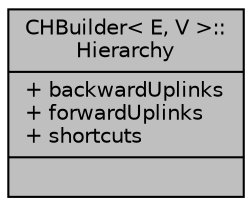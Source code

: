 digraph "CHBuilder&lt; E, V &gt;::Hierarchy"
{
  edge [fontname="Helvetica",fontsize="10",labelfontname="Helvetica",labelfontsize="10"];
  node [fontname="Helvetica",fontsize="10",shape=record];
  Node1 [label="{CHBuilder\< E, V \>::\lHierarchy\n|+ backwardUplinks\l+ forwardUplinks\l+ shortcuts\l|}",height=0.2,width=0.4,color="black", fillcolor="grey75", style="filled", fontcolor="black"];
}
